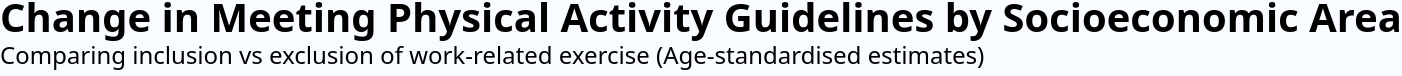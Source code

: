 {
  "$schema": "https://vega.github.io/schema/vega-lite/v5.json",
  "description": "Slope chart comparing physical activity guideline compliance with and without work exercise by socioeconomic area and sex.",
  "title": {
    "text": "Change in Meeting Physical Activity Guidelines by Socioeconomic Area",
    "subtitle": "Comparing inclusion vs exclusion of work-related exercise (Age-standardised estimates)",
    "fontSize": 20,
    "anchor": "start"
  },
  "data": {
    "values": [
      {"Sex": "Male", "Places": "1 (lowest socioeconomic areas)", "Conditions": "Including work exercise", "Percent": 58.6},
      {"Sex": "Male", "Places": "1 (lowest socioeconomic areas)", "Conditions": "Excluding work exercise", "Percent": 51},
      {"Sex": "Male", "Places": "2", "Conditions": "Including work exercise", "Percent": 63.5},
      {"Sex": "Male", "Places": "2", "Conditions": "Excluding work exercise", "Percent": 57.6},
      {"Sex": "Male", "Places": "3", "Conditions": "Including work exercise", "Percent": 60.2},
      {"Sex": "Male", "Places": "3", "Conditions": "Excluding work exercise", "Percent": 54},
      {"Sex": "Male", "Places": "4", "Conditions": "Including work exercise", "Percent": 65.7},
      {"Sex": "Male", "Places": "4", "Conditions": "Excluding work exercise", "Percent": 60.2},
      {"Sex": "Male", "Places": "5 (highest socioeconomic areas)", "Conditions": "Including work exercise", "Percent": 67.4},
      {"Sex": "Male", "Places": "5 (highest socioeconomic areas)", "Conditions": "Excluding work exercise", "Percent": 62.4},
      {"Sex": "Female", "Places": "1 (lowest socioeconomic areas)", "Conditions": "Including work exercise", "Percent": 51},
      {"Sex": "Female", "Places": "1 (lowest socioeconomic areas)", "Conditions": "Excluding work exercise", "Percent": 45.7},
      {"Sex": "Female", "Places": "2", "Conditions": "Including work exercise", "Percent": 56},
      {"Sex": "Female", "Places": "2", "Conditions": "Excluding work exercise", "Percent": 52.5},
      {"Sex": "Female", "Places": "3", "Conditions": "Including work exercise", "Percent": 53.2},
      {"Sex": "Female", "Places": "3", "Conditions": "Excluding work exercise", "Percent": 49.9},
      {"Sex": "Female", "Places": "4", "Conditions": "Including work exercise", "Percent": 60.6},
      {"Sex": "Female", "Places": "4", "Conditions": "Excluding work exercise", "Percent": 55.9},
      {"Sex": "Female", "Places": "5 (highest socioeconomic areas)", "Conditions": "Including work exercise", "Percent": 58.9},
      {"Sex": "Female", "Places": "5 (highest socioeconomic areas)", "Conditions": "Excluding work exercise", "Percent": 57.5},
      {"Sex": "Persons", "Places": "1 (lowest socioeconomic areas)", "Conditions": "Including work exercise", "Percent": 54.8},
      {"Sex": "Persons", "Places": "1 (lowest socioeconomic areas)", "Conditions": "Excluding work exercise", "Percent": 48.3},
      {"Sex": "Persons", "Places": "2", "Conditions": "Including work exercise", "Percent": 59.8},
      {"Sex": "Persons", "Places": "2", "Conditions": "Excluding work exercise", "Percent": 55},
      {"Sex": "Persons", "Places": "3", "Conditions": "Including work exercise", "Percent": 56.5},
      {"Sex": "Persons", "Places": "3", "Conditions": "Excluding work exercise", "Percent": 51.8},
      {"Sex": "Persons", "Places": "4", "Conditions": "Including work exercise", "Percent": 63.2},
      {"Sex": "Persons", "Places": "4", "Conditions": "Excluding work exercise", "Percent": 58.3},
      {"Sex": "Persons", "Places": "5 (highest socioeconomic areas)", "Conditions": "Including work exercise", "Percent": 62.8},
      {"Sex": "Persons", "Places": "5 (highest socioeconomic areas)", "Conditions": "Excluding work exercise", "Percent": 59.8}
    ]
  },
  "mark": {
    "type": "line",
    "point": {"filled": true, "size": 70},
    "strokeWidth": 3
  },
  "encoding": {
    "x": {
      "field": "Conditions",
      "type": "nominal",
      "sort": ["Including work exercise", "Excluding work exercise"],
      "axis": {
        "title": null,
        "labels": false   
      }
    },
    "y": {
      "field": "Percent",
      "type": "quantitative",
      "axis": {"title": "Per cent meeting guideline"},
      "scale": {"domain": [45, 70]}
    },
    "color": {
      "field": "Sex",
      "type": "nominal",
      "scale": {"range": ["#5B9BD5", "#E07BAC", "#7D7D7D"]},
      "legend": {"title": "Sex"}
    },
    "facet": {
      "field": "Places",
      "type": "nominal",
      "columns": 3,
      "sort": ["1 (lowest socioeconomic areas)", "2", "3", "4", "5 (highest socioeconomic areas)"],
      "header": {"title": "Socioeconomic area"}
    },
    "tooltip": [
      {"field": "Sex"},
      {"field": "Places"},
      {"field": "Conditions"},
      {"field": "Percent", "format": ".1f"}
    ]
  },
  "config": {
    "view": {"stroke": "transparent"},
    "background": "#f8fbff",
    "axis": {"labelFontSize": 12, "titleFontSize": 13},
    "facet": {"spacing": 25}
  }
}
